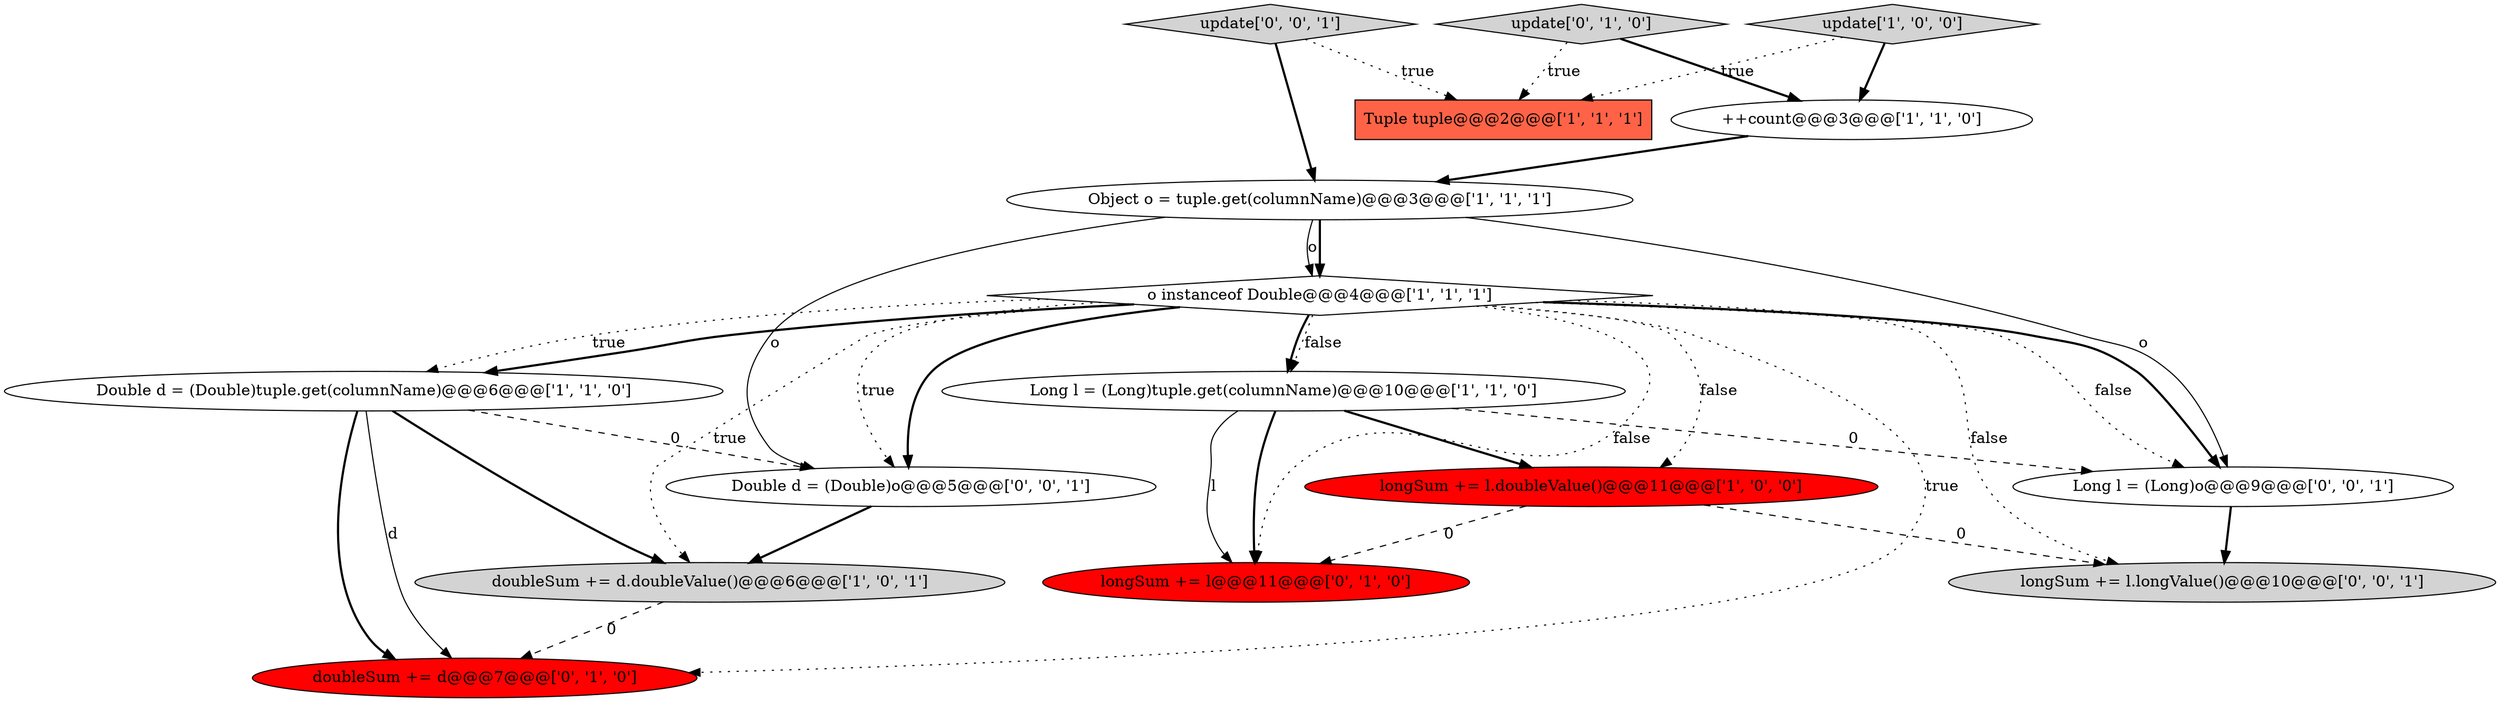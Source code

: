 digraph {
0 [style = filled, label = "Object o = tuple.get(columnName)@@@3@@@['1', '1', '1']", fillcolor = white, shape = ellipse image = "AAA0AAABBB1BBB"];
13 [style = filled, label = "update['0', '0', '1']", fillcolor = lightgray, shape = diamond image = "AAA0AAABBB3BBB"];
11 [style = filled, label = "longSum += l@@@11@@@['0', '1', '0']", fillcolor = red, shape = ellipse image = "AAA1AAABBB2BBB"];
3 [style = filled, label = "update['1', '0', '0']", fillcolor = lightgray, shape = diamond image = "AAA0AAABBB1BBB"];
14 [style = filled, label = "Double d = (Double)o@@@5@@@['0', '0', '1']", fillcolor = white, shape = ellipse image = "AAA0AAABBB3BBB"];
6 [style = filled, label = "longSum += l.doubleValue()@@@11@@@['1', '0', '0']", fillcolor = red, shape = ellipse image = "AAA1AAABBB1BBB"];
7 [style = filled, label = "Double d = (Double)tuple.get(columnName)@@@6@@@['1', '1', '0']", fillcolor = white, shape = ellipse image = "AAA0AAABBB1BBB"];
9 [style = filled, label = "update['0', '1', '0']", fillcolor = lightgray, shape = diamond image = "AAA0AAABBB2BBB"];
8 [style = filled, label = "Long l = (Long)tuple.get(columnName)@@@10@@@['1', '1', '0']", fillcolor = white, shape = ellipse image = "AAA0AAABBB1BBB"];
10 [style = filled, label = "doubleSum += d@@@7@@@['0', '1', '0']", fillcolor = red, shape = ellipse image = "AAA1AAABBB2BBB"];
12 [style = filled, label = "longSum += l.longValue()@@@10@@@['0', '0', '1']", fillcolor = lightgray, shape = ellipse image = "AAA0AAABBB3BBB"];
5 [style = filled, label = "o instanceof Double@@@4@@@['1', '1', '1']", fillcolor = white, shape = diamond image = "AAA0AAABBB1BBB"];
2 [style = filled, label = "doubleSum += d.doubleValue()@@@6@@@['1', '0', '1']", fillcolor = lightgray, shape = ellipse image = "AAA0AAABBB1BBB"];
15 [style = filled, label = "Long l = (Long)o@@@9@@@['0', '0', '1']", fillcolor = white, shape = ellipse image = "AAA0AAABBB3BBB"];
4 [style = filled, label = "Tuple tuple@@@2@@@['1', '1', '1']", fillcolor = tomato, shape = box image = "AAA0AAABBB1BBB"];
1 [style = filled, label = "++count@@@3@@@['1', '1', '0']", fillcolor = white, shape = ellipse image = "AAA0AAABBB1BBB"];
5->8 [style = bold, label=""];
5->14 [style = dotted, label="true"];
0->15 [style = solid, label="o"];
5->12 [style = dotted, label="false"];
3->1 [style = bold, label=""];
7->10 [style = bold, label=""];
5->10 [style = dotted, label="true"];
7->14 [style = dashed, label="0"];
8->11 [style = solid, label="l"];
8->15 [style = dashed, label="0"];
6->11 [style = dashed, label="0"];
5->15 [style = dotted, label="false"];
5->11 [style = dotted, label="false"];
3->4 [style = dotted, label="true"];
5->15 [style = bold, label=""];
0->14 [style = solid, label="o"];
8->6 [style = bold, label=""];
1->0 [style = bold, label=""];
5->14 [style = bold, label=""];
2->10 [style = dashed, label="0"];
6->12 [style = dashed, label="0"];
5->6 [style = dotted, label="false"];
5->7 [style = dotted, label="true"];
7->2 [style = bold, label=""];
9->4 [style = dotted, label="true"];
5->7 [style = bold, label=""];
14->2 [style = bold, label=""];
15->12 [style = bold, label=""];
7->10 [style = solid, label="d"];
5->2 [style = dotted, label="true"];
9->1 [style = bold, label=""];
5->8 [style = dotted, label="false"];
8->11 [style = bold, label=""];
0->5 [style = solid, label="o"];
0->5 [style = bold, label=""];
13->4 [style = dotted, label="true"];
13->0 [style = bold, label=""];
}

